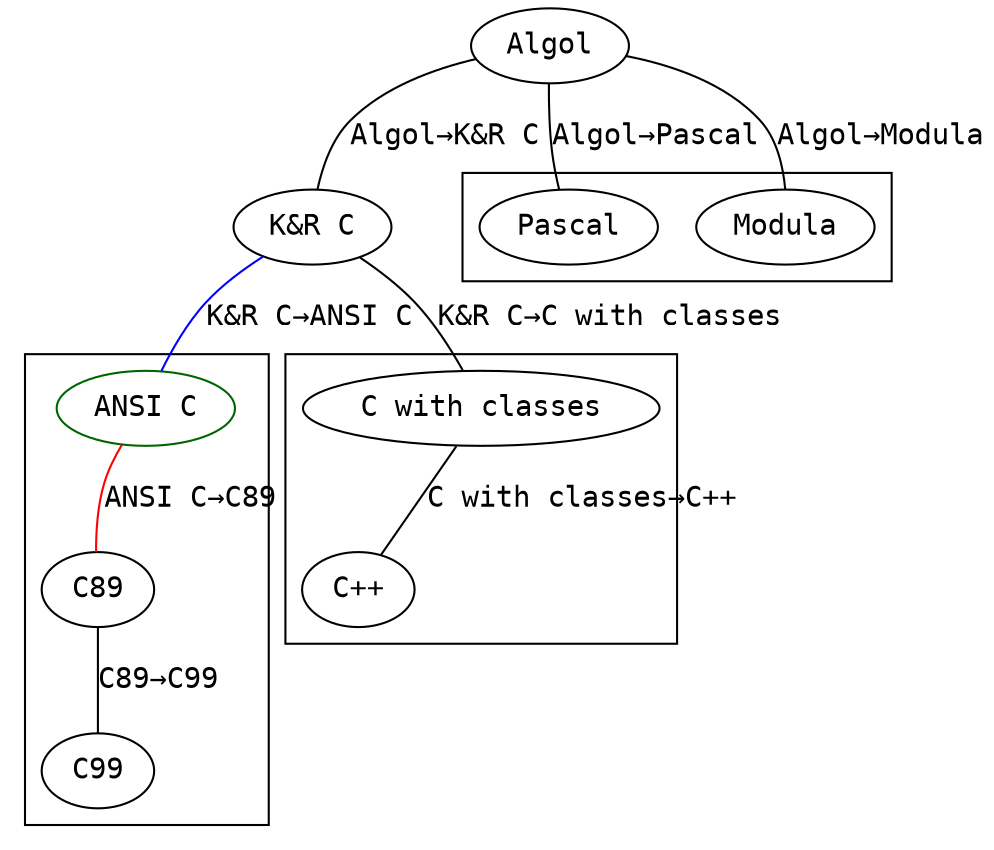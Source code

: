 graph {
graph[dpi=100, rankdir=TP]
node[fontname="Monospace"]
edge[fontname="Monospace"]

node5972[label="K&R C", color="#000000"]
node5973[label="Algol", color="#000000"]
subgraph cluster5974 {
graph[dpi=100, fontname="Monospace", rankdir=TP]
node[fontname="Monospace"]
edge[fontname="Monospace"]

node5975[label="C89", color="#000000"]
node5976[label="ANSI C", color="darkgreen"]
node5977[label="C99", color="#000000"]
}

subgraph cluster5978 {
graph[dpi=100, fontname="Monospace", rankdir=TP]
node[fontname="Monospace"]
edge[fontname="Monospace"]

node5979[label="Pascal", color="#000000"]
node5980[label="Modula", color="#000000"]
}

subgraph cluster5981 {
graph[dpi=100, fontname="Monospace", rankdir=TP]
node[fontname="Monospace"]
edge[fontname="Monospace"]

node5982[label="C++", color="#000000"]
node5983[label="C with classes", color="#000000"]
}

node5972 -- node5976[label="K&R C&rarr;ANSI C", color="blue"]
node5972 -- node5983[label="K&R C&rarr;C with classes", color="black"]
node5975 -- node5977[label="C89&rarr;C99", color="black"]
node5973 -- node5972[label="Algol&rarr;K&R C", color="black"]
node5973 -- node5979[label="Algol&rarr;Pascal", color="black"]
node5973 -- node5980[label="Algol&rarr;Modula", color="black"]
node5976 -- node5975[label="ANSI C&rarr;C89", color="red"]
node5983 -- node5982[label="C with classes&rarr;C++", color="black"]
}
